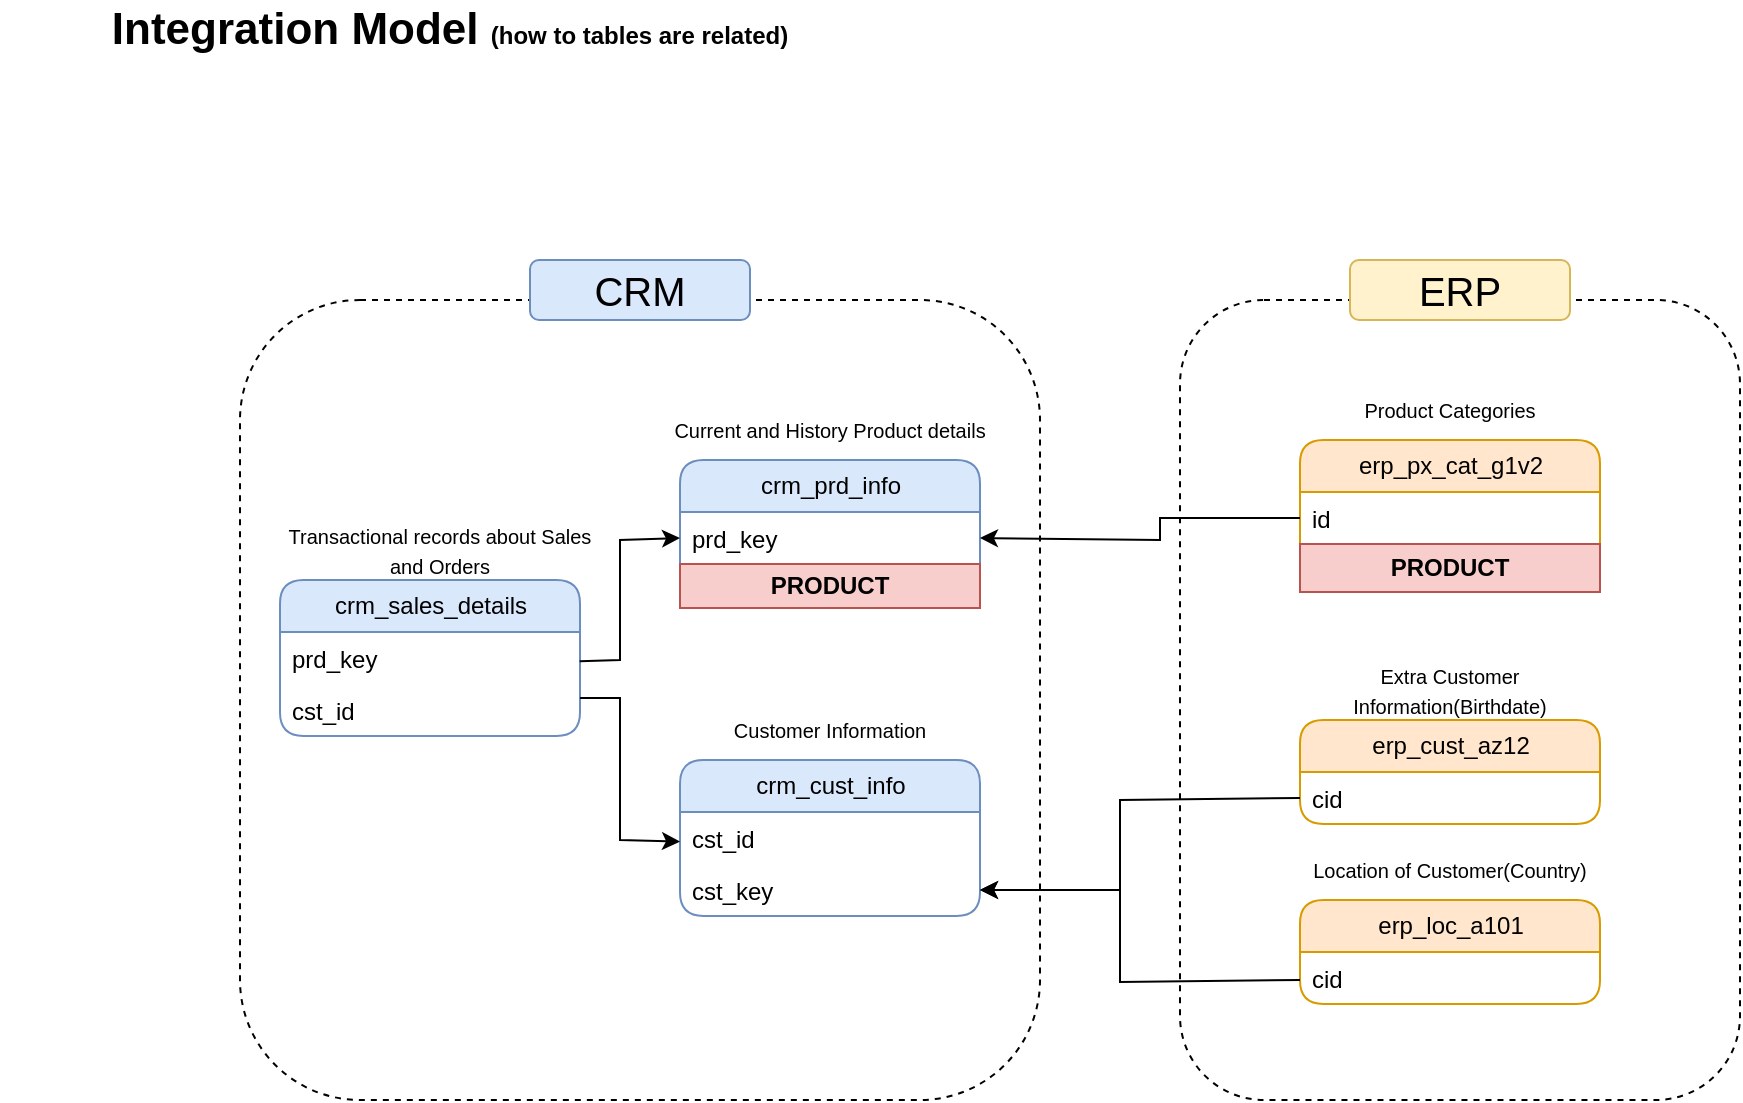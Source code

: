 <mxfile version="27.0.9">
  <diagram name="Page-1" id="Ol2hbcv2_hAOC3EKdCdv">
    <mxGraphModel dx="1857" dy="613" grid="1" gridSize="10" guides="1" tooltips="1" connect="1" arrows="1" fold="1" page="1" pageScale="1" pageWidth="850" pageHeight="1100" math="0" shadow="0">
      <root>
        <mxCell id="0" />
        <mxCell id="1" parent="0" />
        <mxCell id="ctD18hmymJ6ulTxQ7-wz-1" value="&lt;font style=&quot;font-size: 22px;&quot;&gt;Integration Model &lt;/font&gt;&lt;font style=&quot;font-size: 12px;&quot;&gt;(how to tables are related)&lt;/font&gt;" style="rounded=0;whiteSpace=wrap;html=1;fontSize=20;strokeColor=none;fontStyle=1;glass=1;" vertex="1" parent="1">
          <mxGeometry x="-100" y="20" width="450" height="30" as="geometry" />
        </mxCell>
        <mxCell id="ctD18hmymJ6ulTxQ7-wz-2" value="&lt;font&gt;crm_sales_details&lt;/font&gt;" style="swimlane;fontStyle=0;childLayout=stackLayout;horizontal=1;startSize=26;fillColor=#dae8fc;horizontalStack=0;resizeParent=1;resizeParentMax=0;resizeLast=0;collapsible=1;marginBottom=0;html=1;rounded=1;strokeColor=#6c8ebf;" vertex="1" parent="1">
          <mxGeometry x="40" y="310" width="150" height="78" as="geometry" />
        </mxCell>
        <mxCell id="ctD18hmymJ6ulTxQ7-wz-3" value="&lt;font&gt;prd_key&lt;/font&gt;" style="text;strokeColor=none;fillColor=none;align=left;verticalAlign=top;spacingLeft=4;spacingRight=4;overflow=hidden;rotatable=0;points=[[0,0.5],[1,0.5]];portConstraint=eastwest;whiteSpace=wrap;html=1;" vertex="1" parent="ctD18hmymJ6ulTxQ7-wz-2">
          <mxGeometry y="26" width="150" height="26" as="geometry" />
        </mxCell>
        <mxCell id="ctD18hmymJ6ulTxQ7-wz-4" value="&lt;font&gt;cst_id&lt;/font&gt;" style="text;strokeColor=none;fillColor=none;align=left;verticalAlign=top;spacingLeft=4;spacingRight=4;overflow=hidden;rotatable=0;points=[[0,0.5],[1,0.5]];portConstraint=eastwest;whiteSpace=wrap;html=1;" vertex="1" parent="ctD18hmymJ6ulTxQ7-wz-2">
          <mxGeometry y="52" width="150" height="26" as="geometry" />
        </mxCell>
        <mxCell id="ctD18hmymJ6ulTxQ7-wz-13" value="&lt;font&gt;crm_prd_info&lt;/font&gt;" style="swimlane;fontStyle=0;childLayout=stackLayout;horizontal=1;startSize=26;fillColor=#dae8fc;horizontalStack=0;resizeParent=1;resizeParentMax=0;resizeLast=0;collapsible=1;marginBottom=0;html=1;rounded=1;strokeColor=#6c8ebf;" vertex="1" parent="1">
          <mxGeometry x="240" y="250" width="150" height="74" as="geometry" />
        </mxCell>
        <mxCell id="ctD18hmymJ6ulTxQ7-wz-14" value="&lt;font&gt;prd_key&lt;/font&gt;" style="text;strokeColor=none;fillColor=none;align=left;verticalAlign=top;spacingLeft=4;spacingRight=4;overflow=hidden;rotatable=0;points=[[0,0.5],[1,0.5]];portConstraint=eastwest;whiteSpace=wrap;html=1;" vertex="1" parent="ctD18hmymJ6ulTxQ7-wz-13">
          <mxGeometry y="26" width="150" height="26" as="geometry" />
        </mxCell>
        <mxCell id="ctD18hmymJ6ulTxQ7-wz-47" value="&lt;b style=&quot;&quot;&gt;&lt;font&gt;PRODUCT&lt;/font&gt;&lt;/b&gt;" style="text;html=1;align=center;verticalAlign=middle;whiteSpace=wrap;rounded=0;fillColor=#f8cecc;strokeColor=#b85450;" vertex="1" parent="ctD18hmymJ6ulTxQ7-wz-13">
          <mxGeometry y="52" width="150" height="22" as="geometry" />
        </mxCell>
        <mxCell id="ctD18hmymJ6ulTxQ7-wz-16" value="&lt;font&gt;crm_cust_info&lt;/font&gt;" style="swimlane;fontStyle=0;childLayout=stackLayout;horizontal=1;startSize=26;fillColor=#dae8fc;horizontalStack=0;resizeParent=1;resizeParentMax=0;resizeLast=0;collapsible=1;marginBottom=0;html=1;rounded=1;strokeColor=#6c8ebf;" vertex="1" parent="1">
          <mxGeometry x="240" y="400" width="150" height="78" as="geometry" />
        </mxCell>
        <mxCell id="ctD18hmymJ6ulTxQ7-wz-18" value="&lt;font&gt;cst_id&lt;/font&gt;" style="text;strokeColor=none;fillColor=none;align=left;verticalAlign=top;spacingLeft=4;spacingRight=4;overflow=hidden;rotatable=0;points=[[0,0.5],[1,0.5]];portConstraint=eastwest;whiteSpace=wrap;html=1;" vertex="1" parent="ctD18hmymJ6ulTxQ7-wz-16">
          <mxGeometry y="26" width="150" height="26" as="geometry" />
        </mxCell>
        <mxCell id="ctD18hmymJ6ulTxQ7-wz-17" value="&lt;font&gt;cst_key&lt;/font&gt;" style="text;strokeColor=none;fillColor=none;align=left;verticalAlign=top;spacingLeft=4;spacingRight=4;overflow=hidden;rotatable=0;points=[[0,0.5],[1,0.5]];portConstraint=eastwest;whiteSpace=wrap;html=1;" vertex="1" parent="ctD18hmymJ6ulTxQ7-wz-16">
          <mxGeometry y="52" width="150" height="26" as="geometry" />
        </mxCell>
        <mxCell id="ctD18hmymJ6ulTxQ7-wz-19" value="&lt;font&gt;erp_px_cat_g1v2&lt;/font&gt;" style="swimlane;fontStyle=0;childLayout=stackLayout;horizontal=1;startSize=26;fillColor=#ffe6cc;horizontalStack=0;resizeParent=1;resizeParentMax=0;resizeLast=0;collapsible=1;marginBottom=0;html=1;rounded=1;strokeColor=#d79b00;" vertex="1" parent="1">
          <mxGeometry x="550" y="240" width="150" height="76" as="geometry" />
        </mxCell>
        <mxCell id="ctD18hmymJ6ulTxQ7-wz-21" value="&lt;font&gt;id&lt;/font&gt;" style="text;strokeColor=none;fillColor=none;align=left;verticalAlign=top;spacingLeft=4;spacingRight=4;overflow=hidden;rotatable=0;points=[[0,0.5],[1,0.5]];portConstraint=eastwest;whiteSpace=wrap;html=1;" vertex="1" parent="ctD18hmymJ6ulTxQ7-wz-19">
          <mxGeometry y="26" width="150" height="26" as="geometry" />
        </mxCell>
        <mxCell id="ctD18hmymJ6ulTxQ7-wz-48" value="&lt;b style=&quot;&quot;&gt;&lt;font&gt;PRODUCT&lt;/font&gt;&lt;/b&gt;" style="text;html=1;align=center;verticalAlign=middle;whiteSpace=wrap;rounded=0;fillColor=#f8cecc;strokeColor=#b85450;" vertex="1" parent="ctD18hmymJ6ulTxQ7-wz-19">
          <mxGeometry y="52" width="150" height="24" as="geometry" />
        </mxCell>
        <mxCell id="ctD18hmymJ6ulTxQ7-wz-25" value="" style="endArrow=classic;html=1;rounded=0;entryX=0;entryY=0.5;entryDx=0;entryDy=0;exitX=0.999;exitY=0.563;exitDx=0;exitDy=0;exitPerimeter=0;" edge="1" parent="1" source="ctD18hmymJ6ulTxQ7-wz-3" target="ctD18hmymJ6ulTxQ7-wz-14">
          <mxGeometry width="50" height="50" relative="1" as="geometry">
            <mxPoint x="190" y="360" as="sourcePoint" />
            <mxPoint x="230" y="280" as="targetPoint" />
            <Array as="points">
              <mxPoint x="210" y="350" />
              <mxPoint x="210" y="290" />
            </Array>
          </mxGeometry>
        </mxCell>
        <mxCell id="ctD18hmymJ6ulTxQ7-wz-26" value="" style="endArrow=classic;html=1;rounded=0;entryX=0;entryY=0.568;entryDx=0;entryDy=0;entryPerimeter=0;" edge="1" parent="1" target="ctD18hmymJ6ulTxQ7-wz-18">
          <mxGeometry width="50" height="50" relative="1" as="geometry">
            <mxPoint x="190" y="369" as="sourcePoint" />
            <mxPoint x="210" y="440" as="targetPoint" />
            <Array as="points">
              <mxPoint x="210" y="369" />
              <mxPoint x="210" y="440" />
            </Array>
          </mxGeometry>
        </mxCell>
        <mxCell id="ctD18hmymJ6ulTxQ7-wz-27" value="&lt;font&gt;erp_cust_az12&lt;/font&gt;" style="swimlane;fontStyle=0;childLayout=stackLayout;horizontal=1;startSize=26;fillColor=#ffe6cc;horizontalStack=0;resizeParent=1;resizeParentMax=0;resizeLast=0;collapsible=1;marginBottom=0;html=1;rounded=1;strokeColor=#d79b00;" vertex="1" parent="1">
          <mxGeometry x="550" y="380" width="150" height="52" as="geometry" />
        </mxCell>
        <mxCell id="ctD18hmymJ6ulTxQ7-wz-28" value="&lt;font&gt;cid&lt;/font&gt;" style="text;strokeColor=none;fillColor=none;align=left;verticalAlign=top;spacingLeft=4;spacingRight=4;overflow=hidden;rotatable=0;points=[[0,0.5],[1,0.5]];portConstraint=eastwest;whiteSpace=wrap;html=1;" vertex="1" parent="ctD18hmymJ6ulTxQ7-wz-27">
          <mxGeometry y="26" width="150" height="26" as="geometry" />
        </mxCell>
        <mxCell id="ctD18hmymJ6ulTxQ7-wz-29" value="&lt;font&gt;erp_loc_a101&lt;/font&gt;" style="swimlane;fontStyle=0;childLayout=stackLayout;horizontal=1;startSize=26;fillColor=#ffe6cc;horizontalStack=0;resizeParent=1;resizeParentMax=0;resizeLast=0;collapsible=1;marginBottom=0;html=1;rounded=1;strokeColor=#d79b00;" vertex="1" parent="1">
          <mxGeometry x="550" y="470" width="150" height="52" as="geometry" />
        </mxCell>
        <mxCell id="ctD18hmymJ6ulTxQ7-wz-30" value="&lt;font&gt;cid&lt;/font&gt;" style="text;strokeColor=none;fillColor=none;align=left;verticalAlign=top;spacingLeft=4;spacingRight=4;overflow=hidden;rotatable=0;points=[[0,0.5],[1,0.5]];portConstraint=eastwest;whiteSpace=wrap;html=1;" vertex="1" parent="ctD18hmymJ6ulTxQ7-wz-29">
          <mxGeometry y="26" width="150" height="26" as="geometry" />
        </mxCell>
        <mxCell id="ctD18hmymJ6ulTxQ7-wz-36" value="" style="endArrow=classic;html=1;rounded=0;entryX=1;entryY=0.5;entryDx=0;entryDy=0;exitX=0;exitY=0.5;exitDx=0;exitDy=0;" edge="1" parent="1" source="ctD18hmymJ6ulTxQ7-wz-21" target="ctD18hmymJ6ulTxQ7-wz-14">
          <mxGeometry width="50" height="50" relative="1" as="geometry">
            <mxPoint x="400" y="360" as="sourcePoint" />
            <mxPoint x="450" y="310" as="targetPoint" />
            <Array as="points">
              <mxPoint x="480" y="279" />
              <mxPoint x="480" y="290" />
            </Array>
          </mxGeometry>
        </mxCell>
        <mxCell id="ctD18hmymJ6ulTxQ7-wz-37" value="" style="endArrow=classic;html=1;rounded=0;entryX=1;entryY=0.5;entryDx=0;entryDy=0;exitX=0;exitY=0.5;exitDx=0;exitDy=0;" edge="1" parent="1" source="ctD18hmymJ6ulTxQ7-wz-28" target="ctD18hmymJ6ulTxQ7-wz-17">
          <mxGeometry width="50" height="50" relative="1" as="geometry">
            <mxPoint x="420" y="369" as="sourcePoint" />
            <mxPoint x="410" y="446" as="targetPoint" />
            <Array as="points">
              <mxPoint x="460" y="420" />
              <mxPoint x="460" y="465" />
            </Array>
          </mxGeometry>
        </mxCell>
        <mxCell id="ctD18hmymJ6ulTxQ7-wz-39" value="" style="endArrow=classic;html=1;rounded=0;entryX=1;entryY=0.5;entryDx=0;entryDy=0;exitX=0;exitY=0.5;exitDx=0;exitDy=0;" edge="1" parent="1" target="ctD18hmymJ6ulTxQ7-wz-17">
          <mxGeometry width="50" height="50" relative="1" as="geometry">
            <mxPoint x="550" y="510" as="sourcePoint" />
            <mxPoint x="390" y="556" as="targetPoint" />
            <Array as="points">
              <mxPoint x="460" y="511" />
              <mxPoint x="460" y="465" />
            </Array>
          </mxGeometry>
        </mxCell>
        <mxCell id="ctD18hmymJ6ulTxQ7-wz-40" value="&lt;font style=&quot;font-size: 10px;&quot;&gt;Transactional records about Sales and Orders&lt;/font&gt;" style="text;html=1;align=center;verticalAlign=middle;whiteSpace=wrap;rounded=0;" vertex="1" parent="1">
          <mxGeometry x="40" y="280" width="160" height="30" as="geometry" />
        </mxCell>
        <mxCell id="ctD18hmymJ6ulTxQ7-wz-41" value="&lt;font style=&quot;font-size: 10px;&quot;&gt;Current and History Product details&lt;/font&gt;" style="text;html=1;align=center;verticalAlign=middle;whiteSpace=wrap;rounded=0;" vertex="1" parent="1">
          <mxGeometry x="235" y="220" width="160" height="30" as="geometry" />
        </mxCell>
        <mxCell id="ctD18hmymJ6ulTxQ7-wz-42" value="&lt;font style=&quot;font-size: 10px;&quot;&gt;Customer Information&lt;/font&gt;" style="text;html=1;align=center;verticalAlign=middle;whiteSpace=wrap;rounded=0;" vertex="1" parent="1">
          <mxGeometry x="235" y="370" width="160" height="30" as="geometry" />
        </mxCell>
        <mxCell id="ctD18hmymJ6ulTxQ7-wz-43" value="&lt;font style=&quot;font-size: 10px;&quot;&gt;Product Categories&lt;/font&gt;" style="text;html=1;align=center;verticalAlign=middle;whiteSpace=wrap;rounded=0;" vertex="1" parent="1">
          <mxGeometry x="545" y="210" width="160" height="30" as="geometry" />
        </mxCell>
        <mxCell id="ctD18hmymJ6ulTxQ7-wz-44" value="&lt;font style=&quot;font-size: 10px;&quot;&gt;Extra Customer Information(Birthdate)&lt;/font&gt;" style="text;html=1;align=center;verticalAlign=middle;whiteSpace=wrap;rounded=0;" vertex="1" parent="1">
          <mxGeometry x="545" y="350" width="160" height="30" as="geometry" />
        </mxCell>
        <mxCell id="ctD18hmymJ6ulTxQ7-wz-46" value="&lt;font style=&quot;font-size: 10px;&quot;&gt;Location of Customer(Country)&lt;/font&gt;" style="text;html=1;align=center;verticalAlign=middle;whiteSpace=wrap;rounded=0;" vertex="1" parent="1">
          <mxGeometry x="545" y="440" width="160" height="30" as="geometry" />
        </mxCell>
        <mxCell id="ctD18hmymJ6ulTxQ7-wz-49" value="" style="rounded=1;whiteSpace=wrap;html=1;fillColor=none;dashed=1;" vertex="1" parent="1">
          <mxGeometry x="20" y="170" width="400" height="400" as="geometry" />
        </mxCell>
        <mxCell id="ctD18hmymJ6ulTxQ7-wz-50" value="" style="rounded=1;whiteSpace=wrap;html=1;fillColor=none;dashed=1;" vertex="1" parent="1">
          <mxGeometry x="490" y="170" width="280" height="400" as="geometry" />
        </mxCell>
        <mxCell id="ctD18hmymJ6ulTxQ7-wz-51" value="&lt;font style=&quot;font-size: 20px;&quot;&gt;CRM&lt;/font&gt;" style="text;html=1;align=center;verticalAlign=middle;whiteSpace=wrap;rounded=1;fillColor=#dae8fc;strokeColor=#6c8ebf;" vertex="1" parent="1">
          <mxGeometry x="165" y="150" width="110" height="30" as="geometry" />
        </mxCell>
        <mxCell id="ctD18hmymJ6ulTxQ7-wz-52" value="&lt;font style=&quot;font-size: 20px;&quot;&gt;ERP&lt;/font&gt;" style="text;html=1;align=center;verticalAlign=middle;whiteSpace=wrap;rounded=1;fillColor=#fff2cc;strokeColor=#d6b656;" vertex="1" parent="1">
          <mxGeometry x="575" y="150" width="110" height="30" as="geometry" />
        </mxCell>
      </root>
    </mxGraphModel>
  </diagram>
</mxfile>
